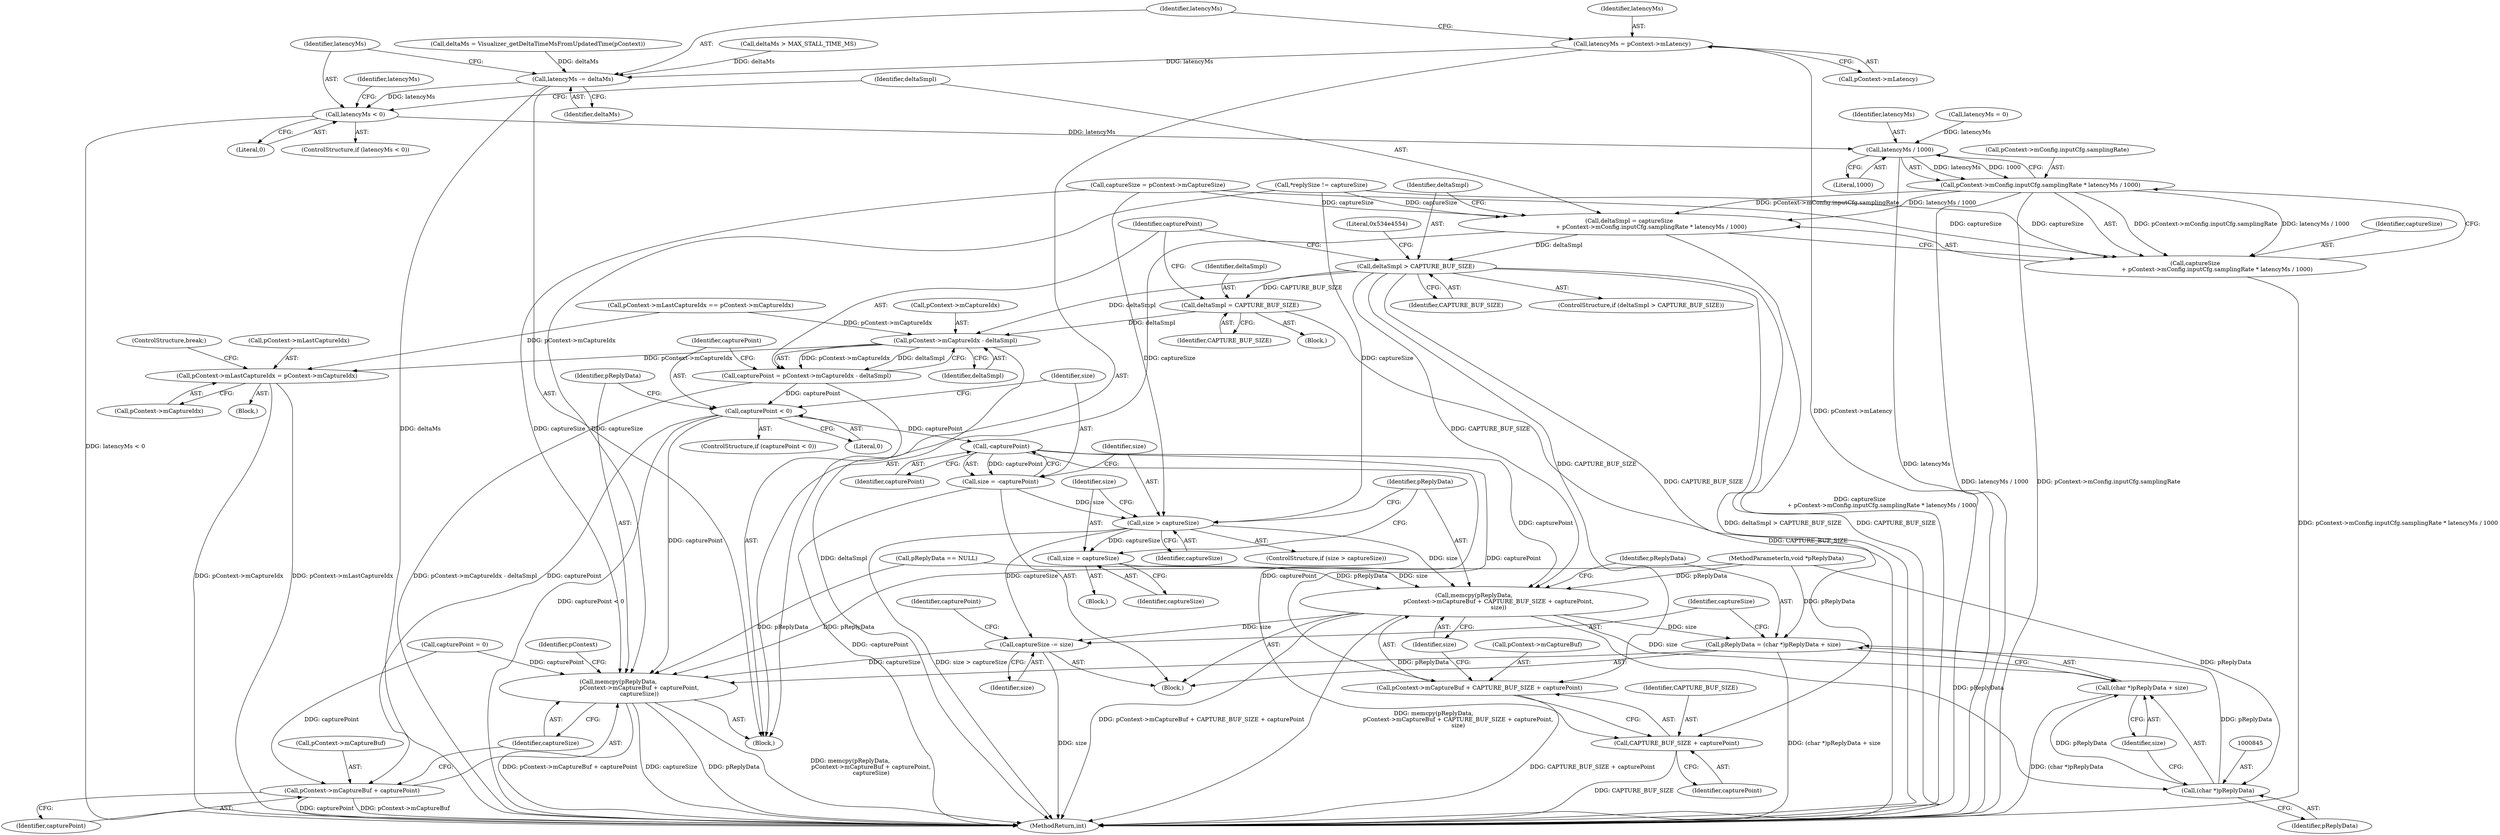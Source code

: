 digraph "0_Android_557bd7bfe6c4895faee09e46fc9b5304a956c8b7@pointer" {
"1000762" [label="(Call,latencyMs = pContext->mLatency)"];
"1000767" [label="(Call,latencyMs -= deltaMs)"];
"1000771" [label="(Call,latencyMs < 0)"];
"1000791" [label="(Call,latencyMs / 1000)"];
"1000783" [label="(Call,pContext->mConfig.inputCfg.samplingRate * latencyMs / 1000)"];
"1000779" [label="(Call,deltaSmpl = captureSize\n                        + pContext->mConfig.inputCfg.samplingRate * latencyMs / 1000)"];
"1000795" [label="(Call,deltaSmpl > CAPTURE_BUF_SIZE)"];
"1000802" [label="(Call,deltaSmpl = CAPTURE_BUF_SIZE)"];
"1000808" [label="(Call,pContext->mCaptureIdx - deltaSmpl)"];
"1000806" [label="(Call,capturePoint = pContext->mCaptureIdx - deltaSmpl)"];
"1000814" [label="(Call,capturePoint < 0)"];
"1000821" [label="(Call,-capturePoint)"];
"1000819" [label="(Call,size = -capturePoint)"];
"1000824" [label="(Call,size > captureSize)"];
"1000828" [label="(Call,size = captureSize)"];
"1000831" [label="(Call,memcpy(pReplyData,\n                           pContext->mCaptureBuf + CAPTURE_BUF_SIZE + capturePoint,\n                           size))"];
"1000841" [label="(Call,pReplyData = (char *)pReplyData + size)"];
"1000854" [label="(Call,memcpy(pReplyData,\n                       pContext->mCaptureBuf + capturePoint,\n                       captureSize))"];
"1000844" [label="(Call,(char *)pReplyData)"];
"1000843" [label="(Call,(char *)pReplyData + size)"];
"1000848" [label="(Call,captureSize -= size)"];
"1000833" [label="(Call,pContext->mCaptureBuf + CAPTURE_BUF_SIZE + capturePoint)"];
"1000837" [label="(Call,CAPTURE_BUF_SIZE + capturePoint)"];
"1000856" [label="(Call,pContext->mCaptureBuf + capturePoint)"];
"1000862" [label="(Call,pContext->mLastCaptureIdx = pContext->mCaptureIdx)"];
"1000781" [label="(Call,captureSize\n                        + pContext->mConfig.inputCfg.samplingRate * latencyMs / 1000)"];
"1000812" [label="(Identifier,deltaSmpl)"];
"1000771" [label="(Call,latencyMs < 0)"];
"1000862" [label="(Call,pContext->mLastCaptureIdx = pContext->mCaptureIdx)"];
"1000794" [label="(ControlStructure,if (deltaSmpl > CAPTURE_BUF_SIZE))"];
"1000808" [label="(Call,pContext->mCaptureIdx - deltaSmpl)"];
"1000807" [label="(Identifier,capturePoint)"];
"1000742" [label="(Call,deltaMs > MAX_STALL_TIME_MS)"];
"1000769" [label="(Identifier,deltaMs)"];
"1000843" [label="(Call,(char *)pReplyData + size)"];
"1000849" [label="(Identifier,captureSize)"];
"1000773" [label="(Literal,0)"];
"1000827" [label="(Block,)"];
"1000793" [label="(Literal,1000)"];
"1000829" [label="(Identifier,size)"];
"1000803" [label="(Identifier,deltaSmpl)"];
"1000832" [label="(Identifier,pReplyData)"];
"1000816" [label="(Literal,0)"];
"1000821" [label="(Call,-capturePoint)"];
"1000830" [label="(Identifier,captureSize)"];
"1000837" [label="(Call,CAPTURE_BUF_SIZE + capturePoint)"];
"1000802" [label="(Call,deltaSmpl = CAPTURE_BUF_SIZE)"];
"1000800" [label="(Literal,0x534e4554)"];
"1000819" [label="(Call,size = -capturePoint)"];
"1000824" [label="(Call,size > captureSize)"];
"1000782" [label="(Identifier,captureSize)"];
"1000857" [label="(Call,pContext->mCaptureBuf)"];
"1000814" [label="(Call,capturePoint < 0)"];
"1000797" [label="(Identifier,CAPTURE_BUF_SIZE)"];
"1000764" [label="(Call,pContext->mLatency)"];
"1000875" [label="(ControlStructure,break;)"];
"1000826" [label="(Identifier,captureSize)"];
"1000792" [label="(Identifier,latencyMs)"];
"1000763" [label="(Identifier,latencyMs)"];
"1000698" [label="(Call,pReplyData == NULL)"];
"1000831" [label="(Call,memcpy(pReplyData,\n                           pContext->mCaptureBuf + CAPTURE_BUF_SIZE + capturePoint,\n                           size))"];
"1000847" [label="(Identifier,size)"];
"1001120" [label="(MethodReturn,int)"];
"1000863" [label="(Call,pContext->mLastCaptureIdx)"];
"1000781" [label="(Call,captureSize\n                        + pContext->mConfig.inputCfg.samplingRate * latencyMs / 1000)"];
"1000796" [label="(Identifier,deltaSmpl)"];
"1000112" [label="(MethodParameterIn,void *pReplyData)"];
"1000809" [label="(Call,pContext->mCaptureIdx)"];
"1000768" [label="(Identifier,latencyMs)"];
"1000866" [label="(Call,pContext->mCaptureIdx)"];
"1000825" [label="(Identifier,size)"];
"1000820" [label="(Identifier,size)"];
"1000861" [label="(Identifier,captureSize)"];
"1000840" [label="(Identifier,size)"];
"1000727" [label="(Call,pContext->mLastCaptureIdx == pContext->mCaptureIdx)"];
"1000834" [label="(Call,pContext->mCaptureBuf)"];
"1000691" [label="(Call,captureSize = pContext->mCaptureSize)"];
"1000719" [label="(Block,)"];
"1000779" [label="(Call,deltaSmpl = captureSize\n                        + pContext->mConfig.inputCfg.samplingRate * latencyMs / 1000)"];
"1000721" [label="(Call,deltaMs = Visualizer_getDeltaTimeMsFromUpdatedTime(pContext))"];
"1000860" [label="(Identifier,capturePoint)"];
"1000856" [label="(Call,pContext->mCaptureBuf + capturePoint)"];
"1000855" [label="(Identifier,pReplyData)"];
"1000841" [label="(Call,pReplyData = (char *)pReplyData + size)"];
"1000795" [label="(Call,deltaSmpl > CAPTURE_BUF_SIZE)"];
"1000846" [label="(Identifier,pReplyData)"];
"1000839" [label="(Identifier,capturePoint)"];
"1000798" [label="(Block,)"];
"1000804" [label="(Identifier,CAPTURE_BUF_SIZE)"];
"1000767" [label="(Call,latencyMs -= deltaMs)"];
"1000854" [label="(Call,memcpy(pReplyData,\n                       pContext->mCaptureBuf + capturePoint,\n                       captureSize))"];
"1000864" [label="(Identifier,pContext)"];
"1000775" [label="(Call,latencyMs = 0)"];
"1000850" [label="(Identifier,size)"];
"1000772" [label="(Identifier,latencyMs)"];
"1000783" [label="(Call,pContext->mConfig.inputCfg.samplingRate * latencyMs / 1000)"];
"1000780" [label="(Identifier,deltaSmpl)"];
"1000842" [label="(Identifier,pReplyData)"];
"1000791" [label="(Call,latencyMs / 1000)"];
"1000822" [label="(Identifier,capturePoint)"];
"1000806" [label="(Call,capturePoint = pContext->mCaptureIdx - deltaSmpl)"];
"1000760" [label="(Block,)"];
"1000813" [label="(ControlStructure,if (capturePoint < 0))"];
"1000828" [label="(Call,size = captureSize)"];
"1000762" [label="(Call,latencyMs = pContext->mLatency)"];
"1000851" [label="(Call,capturePoint = 0)"];
"1000705" [label="(Call,*replySize != captureSize)"];
"1000784" [label="(Call,pContext->mConfig.inputCfg.samplingRate)"];
"1000838" [label="(Identifier,CAPTURE_BUF_SIZE)"];
"1000770" [label="(ControlStructure,if (latencyMs < 0))"];
"1000815" [label="(Identifier,capturePoint)"];
"1000776" [label="(Identifier,latencyMs)"];
"1000844" [label="(Call,(char *)pReplyData)"];
"1000833" [label="(Call,pContext->mCaptureBuf + CAPTURE_BUF_SIZE + capturePoint)"];
"1000852" [label="(Identifier,capturePoint)"];
"1000848" [label="(Call,captureSize -= size)"];
"1000823" [label="(ControlStructure,if (size > captureSize))"];
"1000817" [label="(Block,)"];
"1000762" -> "1000760"  [label="AST: "];
"1000762" -> "1000764"  [label="CFG: "];
"1000763" -> "1000762"  [label="AST: "];
"1000764" -> "1000762"  [label="AST: "];
"1000768" -> "1000762"  [label="CFG: "];
"1000762" -> "1001120"  [label="DDG: pContext->mLatency"];
"1000762" -> "1000767"  [label="DDG: latencyMs"];
"1000767" -> "1000760"  [label="AST: "];
"1000767" -> "1000769"  [label="CFG: "];
"1000768" -> "1000767"  [label="AST: "];
"1000769" -> "1000767"  [label="AST: "];
"1000772" -> "1000767"  [label="CFG: "];
"1000767" -> "1001120"  [label="DDG: deltaMs"];
"1000742" -> "1000767"  [label="DDG: deltaMs"];
"1000721" -> "1000767"  [label="DDG: deltaMs"];
"1000767" -> "1000771"  [label="DDG: latencyMs"];
"1000771" -> "1000770"  [label="AST: "];
"1000771" -> "1000773"  [label="CFG: "];
"1000772" -> "1000771"  [label="AST: "];
"1000773" -> "1000771"  [label="AST: "];
"1000776" -> "1000771"  [label="CFG: "];
"1000780" -> "1000771"  [label="CFG: "];
"1000771" -> "1001120"  [label="DDG: latencyMs < 0"];
"1000771" -> "1000791"  [label="DDG: latencyMs"];
"1000791" -> "1000783"  [label="AST: "];
"1000791" -> "1000793"  [label="CFG: "];
"1000792" -> "1000791"  [label="AST: "];
"1000793" -> "1000791"  [label="AST: "];
"1000783" -> "1000791"  [label="CFG: "];
"1000791" -> "1001120"  [label="DDG: latencyMs"];
"1000791" -> "1000783"  [label="DDG: latencyMs"];
"1000791" -> "1000783"  [label="DDG: 1000"];
"1000775" -> "1000791"  [label="DDG: latencyMs"];
"1000783" -> "1000781"  [label="AST: "];
"1000784" -> "1000783"  [label="AST: "];
"1000781" -> "1000783"  [label="CFG: "];
"1000783" -> "1001120"  [label="DDG: latencyMs / 1000"];
"1000783" -> "1001120"  [label="DDG: pContext->mConfig.inputCfg.samplingRate"];
"1000783" -> "1000779"  [label="DDG: pContext->mConfig.inputCfg.samplingRate"];
"1000783" -> "1000779"  [label="DDG: latencyMs / 1000"];
"1000783" -> "1000781"  [label="DDG: pContext->mConfig.inputCfg.samplingRate"];
"1000783" -> "1000781"  [label="DDG: latencyMs / 1000"];
"1000779" -> "1000760"  [label="AST: "];
"1000779" -> "1000781"  [label="CFG: "];
"1000780" -> "1000779"  [label="AST: "];
"1000781" -> "1000779"  [label="AST: "];
"1000796" -> "1000779"  [label="CFG: "];
"1000779" -> "1001120"  [label="DDG: captureSize\n                        + pContext->mConfig.inputCfg.samplingRate * latencyMs / 1000"];
"1000705" -> "1000779"  [label="DDG: captureSize"];
"1000691" -> "1000779"  [label="DDG: captureSize"];
"1000779" -> "1000795"  [label="DDG: deltaSmpl"];
"1000795" -> "1000794"  [label="AST: "];
"1000795" -> "1000797"  [label="CFG: "];
"1000796" -> "1000795"  [label="AST: "];
"1000797" -> "1000795"  [label="AST: "];
"1000800" -> "1000795"  [label="CFG: "];
"1000807" -> "1000795"  [label="CFG: "];
"1000795" -> "1001120"  [label="DDG: deltaSmpl > CAPTURE_BUF_SIZE"];
"1000795" -> "1001120"  [label="DDG: CAPTURE_BUF_SIZE"];
"1000795" -> "1000802"  [label="DDG: CAPTURE_BUF_SIZE"];
"1000795" -> "1000808"  [label="DDG: deltaSmpl"];
"1000795" -> "1000831"  [label="DDG: CAPTURE_BUF_SIZE"];
"1000795" -> "1000833"  [label="DDG: CAPTURE_BUF_SIZE"];
"1000795" -> "1000837"  [label="DDG: CAPTURE_BUF_SIZE"];
"1000802" -> "1000798"  [label="AST: "];
"1000802" -> "1000804"  [label="CFG: "];
"1000803" -> "1000802"  [label="AST: "];
"1000804" -> "1000802"  [label="AST: "];
"1000807" -> "1000802"  [label="CFG: "];
"1000802" -> "1001120"  [label="DDG: CAPTURE_BUF_SIZE"];
"1000802" -> "1000808"  [label="DDG: deltaSmpl"];
"1000808" -> "1000806"  [label="AST: "];
"1000808" -> "1000812"  [label="CFG: "];
"1000809" -> "1000808"  [label="AST: "];
"1000812" -> "1000808"  [label="AST: "];
"1000806" -> "1000808"  [label="CFG: "];
"1000808" -> "1001120"  [label="DDG: deltaSmpl"];
"1000808" -> "1000806"  [label="DDG: pContext->mCaptureIdx"];
"1000808" -> "1000806"  [label="DDG: deltaSmpl"];
"1000727" -> "1000808"  [label="DDG: pContext->mCaptureIdx"];
"1000808" -> "1000862"  [label="DDG: pContext->mCaptureIdx"];
"1000806" -> "1000760"  [label="AST: "];
"1000807" -> "1000806"  [label="AST: "];
"1000815" -> "1000806"  [label="CFG: "];
"1000806" -> "1001120"  [label="DDG: pContext->mCaptureIdx - deltaSmpl"];
"1000806" -> "1000814"  [label="DDG: capturePoint"];
"1000814" -> "1000813"  [label="AST: "];
"1000814" -> "1000816"  [label="CFG: "];
"1000815" -> "1000814"  [label="AST: "];
"1000816" -> "1000814"  [label="AST: "];
"1000820" -> "1000814"  [label="CFG: "];
"1000855" -> "1000814"  [label="CFG: "];
"1000814" -> "1001120"  [label="DDG: capturePoint < 0"];
"1000814" -> "1000821"  [label="DDG: capturePoint"];
"1000814" -> "1000854"  [label="DDG: capturePoint"];
"1000814" -> "1000856"  [label="DDG: capturePoint"];
"1000821" -> "1000819"  [label="AST: "];
"1000821" -> "1000822"  [label="CFG: "];
"1000822" -> "1000821"  [label="AST: "];
"1000819" -> "1000821"  [label="CFG: "];
"1000821" -> "1000819"  [label="DDG: capturePoint"];
"1000821" -> "1000831"  [label="DDG: capturePoint"];
"1000821" -> "1000833"  [label="DDG: capturePoint"];
"1000821" -> "1000837"  [label="DDG: capturePoint"];
"1000819" -> "1000817"  [label="AST: "];
"1000820" -> "1000819"  [label="AST: "];
"1000825" -> "1000819"  [label="CFG: "];
"1000819" -> "1001120"  [label="DDG: -capturePoint"];
"1000819" -> "1000824"  [label="DDG: size"];
"1000824" -> "1000823"  [label="AST: "];
"1000824" -> "1000826"  [label="CFG: "];
"1000825" -> "1000824"  [label="AST: "];
"1000826" -> "1000824"  [label="AST: "];
"1000829" -> "1000824"  [label="CFG: "];
"1000832" -> "1000824"  [label="CFG: "];
"1000824" -> "1001120"  [label="DDG: size > captureSize"];
"1000705" -> "1000824"  [label="DDG: captureSize"];
"1000691" -> "1000824"  [label="DDG: captureSize"];
"1000824" -> "1000828"  [label="DDG: captureSize"];
"1000824" -> "1000831"  [label="DDG: size"];
"1000824" -> "1000848"  [label="DDG: captureSize"];
"1000828" -> "1000827"  [label="AST: "];
"1000828" -> "1000830"  [label="CFG: "];
"1000829" -> "1000828"  [label="AST: "];
"1000830" -> "1000828"  [label="AST: "];
"1000832" -> "1000828"  [label="CFG: "];
"1000828" -> "1000831"  [label="DDG: size"];
"1000831" -> "1000817"  [label="AST: "];
"1000831" -> "1000840"  [label="CFG: "];
"1000832" -> "1000831"  [label="AST: "];
"1000833" -> "1000831"  [label="AST: "];
"1000840" -> "1000831"  [label="AST: "];
"1000842" -> "1000831"  [label="CFG: "];
"1000831" -> "1001120"  [label="DDG: pContext->mCaptureBuf + CAPTURE_BUF_SIZE + capturePoint"];
"1000831" -> "1001120"  [label="DDG: memcpy(pReplyData,\n                           pContext->mCaptureBuf + CAPTURE_BUF_SIZE + capturePoint,\n                           size)"];
"1000698" -> "1000831"  [label="DDG: pReplyData"];
"1000112" -> "1000831"  [label="DDG: pReplyData"];
"1000831" -> "1000841"  [label="DDG: size"];
"1000831" -> "1000844"  [label="DDG: pReplyData"];
"1000831" -> "1000843"  [label="DDG: size"];
"1000831" -> "1000848"  [label="DDG: size"];
"1000841" -> "1000817"  [label="AST: "];
"1000841" -> "1000843"  [label="CFG: "];
"1000842" -> "1000841"  [label="AST: "];
"1000843" -> "1000841"  [label="AST: "];
"1000849" -> "1000841"  [label="CFG: "];
"1000841" -> "1001120"  [label="DDG: (char *)pReplyData + size"];
"1000844" -> "1000841"  [label="DDG: pReplyData"];
"1000112" -> "1000841"  [label="DDG: pReplyData"];
"1000841" -> "1000854"  [label="DDG: pReplyData"];
"1000854" -> "1000760"  [label="AST: "];
"1000854" -> "1000861"  [label="CFG: "];
"1000855" -> "1000854"  [label="AST: "];
"1000856" -> "1000854"  [label="AST: "];
"1000861" -> "1000854"  [label="AST: "];
"1000864" -> "1000854"  [label="CFG: "];
"1000854" -> "1001120"  [label="DDG: pReplyData"];
"1000854" -> "1001120"  [label="DDG: memcpy(pReplyData,\n                       pContext->mCaptureBuf + capturePoint,\n                       captureSize)"];
"1000854" -> "1001120"  [label="DDG: pContext->mCaptureBuf + capturePoint"];
"1000854" -> "1001120"  [label="DDG: captureSize"];
"1000698" -> "1000854"  [label="DDG: pReplyData"];
"1000112" -> "1000854"  [label="DDG: pReplyData"];
"1000851" -> "1000854"  [label="DDG: capturePoint"];
"1000848" -> "1000854"  [label="DDG: captureSize"];
"1000705" -> "1000854"  [label="DDG: captureSize"];
"1000691" -> "1000854"  [label="DDG: captureSize"];
"1000844" -> "1000843"  [label="AST: "];
"1000844" -> "1000846"  [label="CFG: "];
"1000845" -> "1000844"  [label="AST: "];
"1000846" -> "1000844"  [label="AST: "];
"1000847" -> "1000844"  [label="CFG: "];
"1000844" -> "1000843"  [label="DDG: pReplyData"];
"1000112" -> "1000844"  [label="DDG: pReplyData"];
"1000843" -> "1000847"  [label="CFG: "];
"1000847" -> "1000843"  [label="AST: "];
"1000843" -> "1001120"  [label="DDG: (char *)pReplyData"];
"1000848" -> "1000817"  [label="AST: "];
"1000848" -> "1000850"  [label="CFG: "];
"1000849" -> "1000848"  [label="AST: "];
"1000850" -> "1000848"  [label="AST: "];
"1000852" -> "1000848"  [label="CFG: "];
"1000848" -> "1001120"  [label="DDG: size"];
"1000833" -> "1000837"  [label="CFG: "];
"1000834" -> "1000833"  [label="AST: "];
"1000837" -> "1000833"  [label="AST: "];
"1000840" -> "1000833"  [label="CFG: "];
"1000833" -> "1001120"  [label="DDG: CAPTURE_BUF_SIZE + capturePoint"];
"1000837" -> "1000839"  [label="CFG: "];
"1000838" -> "1000837"  [label="AST: "];
"1000839" -> "1000837"  [label="AST: "];
"1000837" -> "1001120"  [label="DDG: CAPTURE_BUF_SIZE"];
"1000856" -> "1000860"  [label="CFG: "];
"1000857" -> "1000856"  [label="AST: "];
"1000860" -> "1000856"  [label="AST: "];
"1000861" -> "1000856"  [label="CFG: "];
"1000856" -> "1001120"  [label="DDG: pContext->mCaptureBuf"];
"1000856" -> "1001120"  [label="DDG: capturePoint"];
"1000851" -> "1000856"  [label="DDG: capturePoint"];
"1000862" -> "1000719"  [label="AST: "];
"1000862" -> "1000866"  [label="CFG: "];
"1000863" -> "1000862"  [label="AST: "];
"1000866" -> "1000862"  [label="AST: "];
"1000875" -> "1000862"  [label="CFG: "];
"1000862" -> "1001120"  [label="DDG: pContext->mCaptureIdx"];
"1000862" -> "1001120"  [label="DDG: pContext->mLastCaptureIdx"];
"1000727" -> "1000862"  [label="DDG: pContext->mCaptureIdx"];
"1000782" -> "1000781"  [label="AST: "];
"1000781" -> "1001120"  [label="DDG: pContext->mConfig.inputCfg.samplingRate * latencyMs / 1000"];
"1000705" -> "1000781"  [label="DDG: captureSize"];
"1000691" -> "1000781"  [label="DDG: captureSize"];
}

